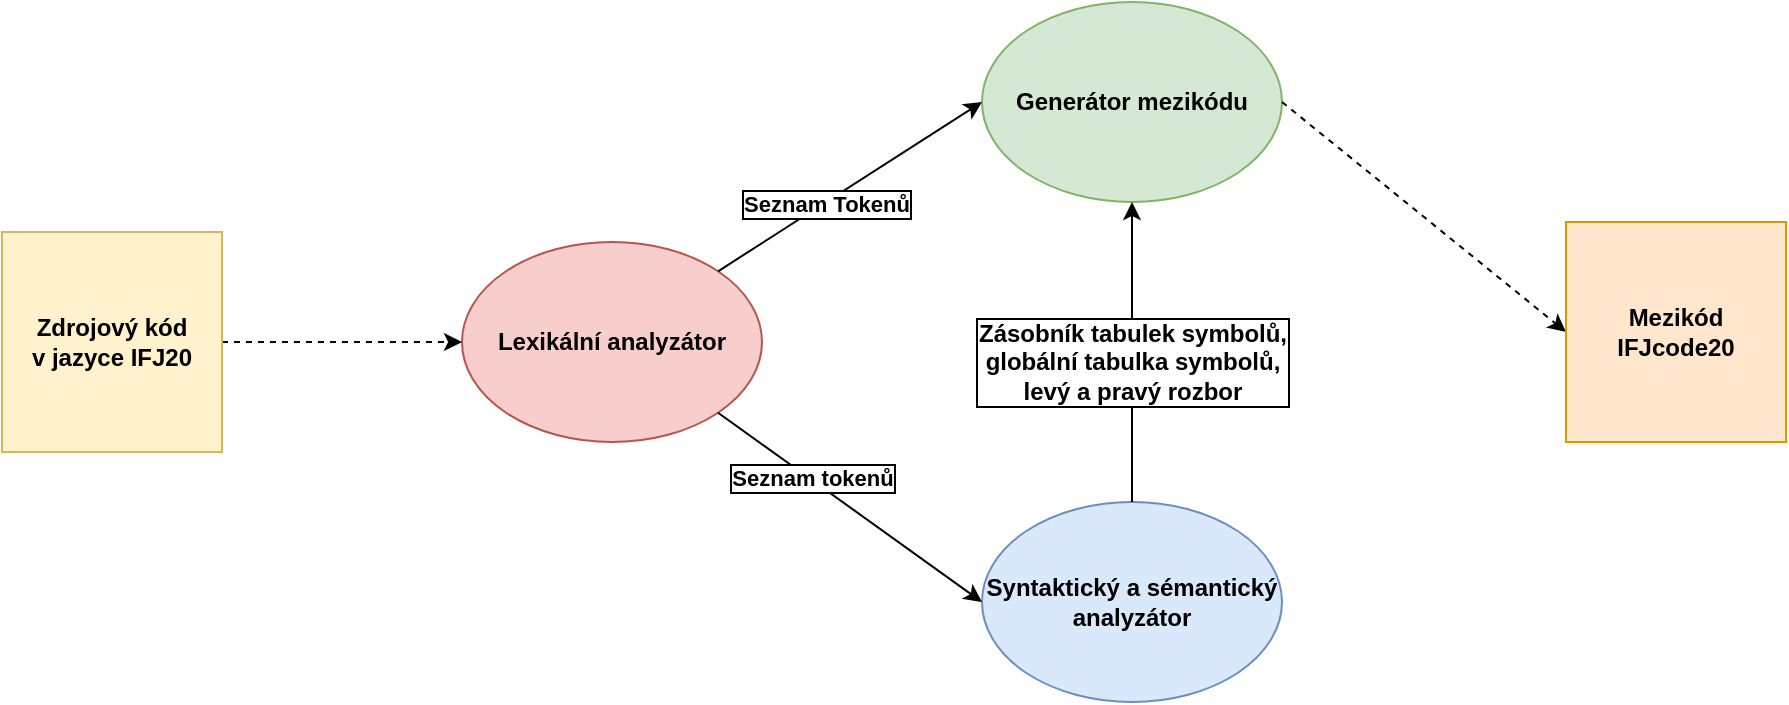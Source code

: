<mxfile version="13.9.9" type="device"><diagram name="Page-1" id="42789a77-a242-8287-6e28-9cd8cfd52e62"><mxGraphModel dx="1185" dy="685" grid="1" gridSize="10" guides="1" tooltips="1" connect="1" arrows="1" fold="1" page="1" pageScale="1" pageWidth="1100" pageHeight="850" background="#ffffff" math="0" shadow="0"><root><mxCell id="0"/><mxCell id="1" parent="0"/><mxCell id="mHzleoMN-szD74C60L6P-2" value="&lt;b&gt;Lexikální analyzátor&lt;/b&gt;" style="ellipse;whiteSpace=wrap;html=1;fillColor=#f8cecc;strokeColor=#b85450;labelBackgroundColor=none;labelBorderColor=none;spacing=2;strokeWidth=1;" vertex="1" parent="1"><mxGeometry x="320" y="260" width="150" height="100" as="geometry"/></mxCell><mxCell id="mHzleoMN-szD74C60L6P-3" value="&lt;b&gt;Syntaktický a sémantický&lt;br&gt;analyzátor&lt;br&gt;&lt;/b&gt;" style="ellipse;whiteSpace=wrap;html=1;fillColor=#dae8fc;strokeColor=#6c8ebf;" vertex="1" parent="1"><mxGeometry x="580" y="390" width="150" height="100" as="geometry"/></mxCell><mxCell id="mHzleoMN-szD74C60L6P-4" value="&lt;b&gt;Generátor mezikódu&lt;br&gt;&lt;/b&gt;" style="ellipse;whiteSpace=wrap;html=1;fillColor=#d5e8d4;strokeColor=#82b366;" vertex="1" parent="1"><mxGeometry x="580" y="140" width="150" height="100" as="geometry"/></mxCell><mxCell id="mHzleoMN-szD74C60L6P-6" value="" style="endArrow=classic;html=1;exitX=1;exitY=0.5;exitDx=0;exitDy=0;entryX=0;entryY=0.5;entryDx=0;entryDy=0;shadow=0;sketch=0;fillColor=#f5f5f5;dashed=1;" edge="1" parent="1" source="mHzleoMN-szD74C60L6P-12" target="mHzleoMN-szD74C60L6P-2"><mxGeometry width="50" height="50" relative="1" as="geometry"><mxPoint x="210" y="310" as="sourcePoint"/><mxPoint x="600" y="360" as="targetPoint"/></mxGeometry></mxCell><mxCell id="mHzleoMN-szD74C60L6P-7" value="" style="endArrow=classic;html=1;exitX=1;exitY=0;exitDx=0;exitDy=0;entryX=0;entryY=0.5;entryDx=0;entryDy=0;" edge="1" parent="1" source="mHzleoMN-szD74C60L6P-2" target="mHzleoMN-szD74C60L6P-4"><mxGeometry width="50" height="50" relative="1" as="geometry"><mxPoint x="550" y="410" as="sourcePoint"/><mxPoint x="600" y="360" as="targetPoint"/></mxGeometry></mxCell><mxCell id="mHzleoMN-szD74C60L6P-19" value="&lt;b&gt;Seznam Tokenů&lt;/b&gt;" style="edgeLabel;html=1;align=center;verticalAlign=middle;resizable=0;points=[];labelBorderColor=#000000;" vertex="1" connectable="0" parent="mHzleoMN-szD74C60L6P-7"><mxGeometry x="-0.236" y="2" relative="1" as="geometry"><mxPoint x="4" as="offset"/></mxGeometry></mxCell><mxCell id="mHzleoMN-szD74C60L6P-8" value="" style="endArrow=classic;html=1;exitX=1;exitY=1;exitDx=0;exitDy=0;entryX=0;entryY=0.5;entryDx=0;entryDy=0;" edge="1" parent="1" source="mHzleoMN-szD74C60L6P-2" target="mHzleoMN-szD74C60L6P-3"><mxGeometry width="50" height="50" relative="1" as="geometry"><mxPoint x="380.003" y="524.645" as="sourcePoint"/><mxPoint x="511.97" y="440" as="targetPoint"/></mxGeometry></mxCell><mxCell id="mHzleoMN-szD74C60L6P-20" value="&lt;b&gt;Seznam tokenů&lt;/b&gt;" style="edgeLabel;html=1;align=center;verticalAlign=middle;resizable=0;points=[];labelBorderColor=#000000;" vertex="1" connectable="0" parent="mHzleoMN-szD74C60L6P-8"><mxGeometry x="-0.598" y="-1" relative="1" as="geometry"><mxPoint x="21" y="13" as="offset"/></mxGeometry></mxCell><mxCell id="mHzleoMN-szD74C60L6P-9" value="" style="endArrow=classic;html=1;entryX=0;entryY=0.5;entryDx=0;entryDy=0;dashed=1;exitX=1;exitY=0.5;exitDx=0;exitDy=0;" edge="1" parent="1" source="mHzleoMN-szD74C60L6P-4" target="mHzleoMN-szD74C60L6P-13"><mxGeometry width="50" height="50" relative="1" as="geometry"><mxPoint x="458.033" y="284.645" as="sourcePoint"/><mxPoint x="851.967" y="284.645" as="targetPoint"/></mxGeometry></mxCell><mxCell id="mHzleoMN-szD74C60L6P-10" value="" style="endArrow=classic;html=1;exitX=0.5;exitY=0;exitDx=0;exitDy=0;entryX=0.5;entryY=1;entryDx=0;entryDy=0;" edge="1" parent="1" source="mHzleoMN-szD74C60L6P-3" target="mHzleoMN-szD74C60L6P-4"><mxGeometry width="50" height="50" relative="1" as="geometry"><mxPoint x="468.033" y="294.645" as="sourcePoint"/><mxPoint x="600" y="210" as="targetPoint"/></mxGeometry></mxCell><mxCell id="mHzleoMN-szD74C60L6P-18" value="&lt;span style=&quot;font-size: 12px; font-weight: 700;&quot;&gt;Zásobník tabulek symbolů,&lt;/span&gt;&lt;br style=&quot;font-size: 12px; font-weight: 700;&quot;&gt;&lt;span style=&quot;font-size: 12px; font-weight: 700;&quot;&gt;globální tabulka symbolů,&lt;/span&gt;&lt;br style=&quot;font-size: 12px; font-weight: 700;&quot;&gt;&lt;span style=&quot;font-size: 12px; font-weight: 700;&quot;&gt;levý a pravý rozbor&lt;/span&gt;" style="edgeLabel;html=1;align=center;verticalAlign=middle;resizable=0;points=[];labelBackgroundColor=#ffffff;labelBorderColor=#000000;" vertex="1" connectable="0" parent="mHzleoMN-szD74C60L6P-10"><mxGeometry x="0.69" y="-1" relative="1" as="geometry"><mxPoint x="-1" y="56.67" as="offset"/></mxGeometry></mxCell><mxCell id="mHzleoMN-szD74C60L6P-12" value="Zdrojový kód&lt;br&gt;v jazyce IFJ20" style="whiteSpace=wrap;html=1;aspect=fixed;shadow=0;strokeColor=#d6b656;fontStyle=1;labelBackgroundColor=none;glass=0;fillColor=#fff2cc;" vertex="1" parent="1"><mxGeometry x="90" y="255" width="110" height="110" as="geometry"/></mxCell><mxCell id="mHzleoMN-szD74C60L6P-13" value="Mezikód&lt;br&gt;IFJcode20" style="whiteSpace=wrap;html=1;aspect=fixed;shadow=0;strokeColor=#d79b00;fontStyle=1;labelBackgroundColor=none;glass=0;fillColor=#ffe6cc;" vertex="1" parent="1"><mxGeometry x="872" y="250" width="110" height="110" as="geometry"/></mxCell></root></mxGraphModel></diagram></mxfile>
